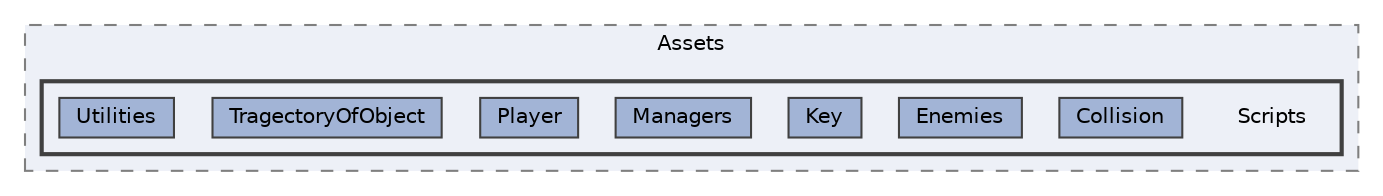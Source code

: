 digraph "C:/dev/RD8/Assets/Scripts"
{
 // LATEX_PDF_SIZE
  bgcolor="transparent";
  edge [fontname=Helvetica,fontsize=10,labelfontname=Helvetica,labelfontsize=10];
  node [fontname=Helvetica,fontsize=10,shape=box,height=0.2,width=0.4];
  compound=true
  subgraph clusterdir_bd1d7afe4b4bf20f5b68bbe09a9c110b {
    graph [ bgcolor="#edf0f7", pencolor="grey50", label="Assets", fontname=Helvetica,fontsize=10 style="filled,dashed", URL="dir_bd1d7afe4b4bf20f5b68bbe09a9c110b.html",tooltip=""]
  subgraph clusterdir_6dc64fe3e81392366e0e322217d46023 {
    graph [ bgcolor="#edf0f7", pencolor="grey25", label="", fontname=Helvetica,fontsize=10 style="filled,bold", URL="dir_6dc64fe3e81392366e0e322217d46023.html",tooltip=""]
    dir_6dc64fe3e81392366e0e322217d46023 [shape=plaintext, label="Scripts"];
  dir_131e6bd7ba763c9d455c602a23641c4e [label="Collision", fillcolor="#a2b4d6", color="grey25", style="filled", URL="dir_131e6bd7ba763c9d455c602a23641c4e.html",tooltip=""];
  dir_2a6a0ebd618707ec9bb7e47f1eb06da6 [label="Enemies", fillcolor="#a2b4d6", color="grey25", style="filled", URL="dir_2a6a0ebd618707ec9bb7e47f1eb06da6.html",tooltip=""];
  dir_2a41275e91655ac52bc59d13443b3665 [label="Key", fillcolor="#a2b4d6", color="grey25", style="filled", URL="dir_2a41275e91655ac52bc59d13443b3665.html",tooltip=""];
  dir_161cf33b70c68c70696fd5573d63c3e2 [label="Managers", fillcolor="#a2b4d6", color="grey25", style="filled", URL="dir_161cf33b70c68c70696fd5573d63c3e2.html",tooltip=""];
  dir_1aad950b33e42e98f1a6b8c74f404d0b [label="Player", fillcolor="#a2b4d6", color="grey25", style="filled", URL="dir_1aad950b33e42e98f1a6b8c74f404d0b.html",tooltip=""];
  dir_288cd36a6cefc21e360cd266f0c3fd3f [label="TragectoryOfObject", fillcolor="#a2b4d6", color="grey25", style="filled", URL="dir_288cd36a6cefc21e360cd266f0c3fd3f.html",tooltip=""];
  dir_62d107d99620cd20ab51832fcb5882cd [label="Utilities", fillcolor="#a2b4d6", color="grey25", style="filled", URL="dir_62d107d99620cd20ab51832fcb5882cd.html",tooltip=""];
  }
  }
}
